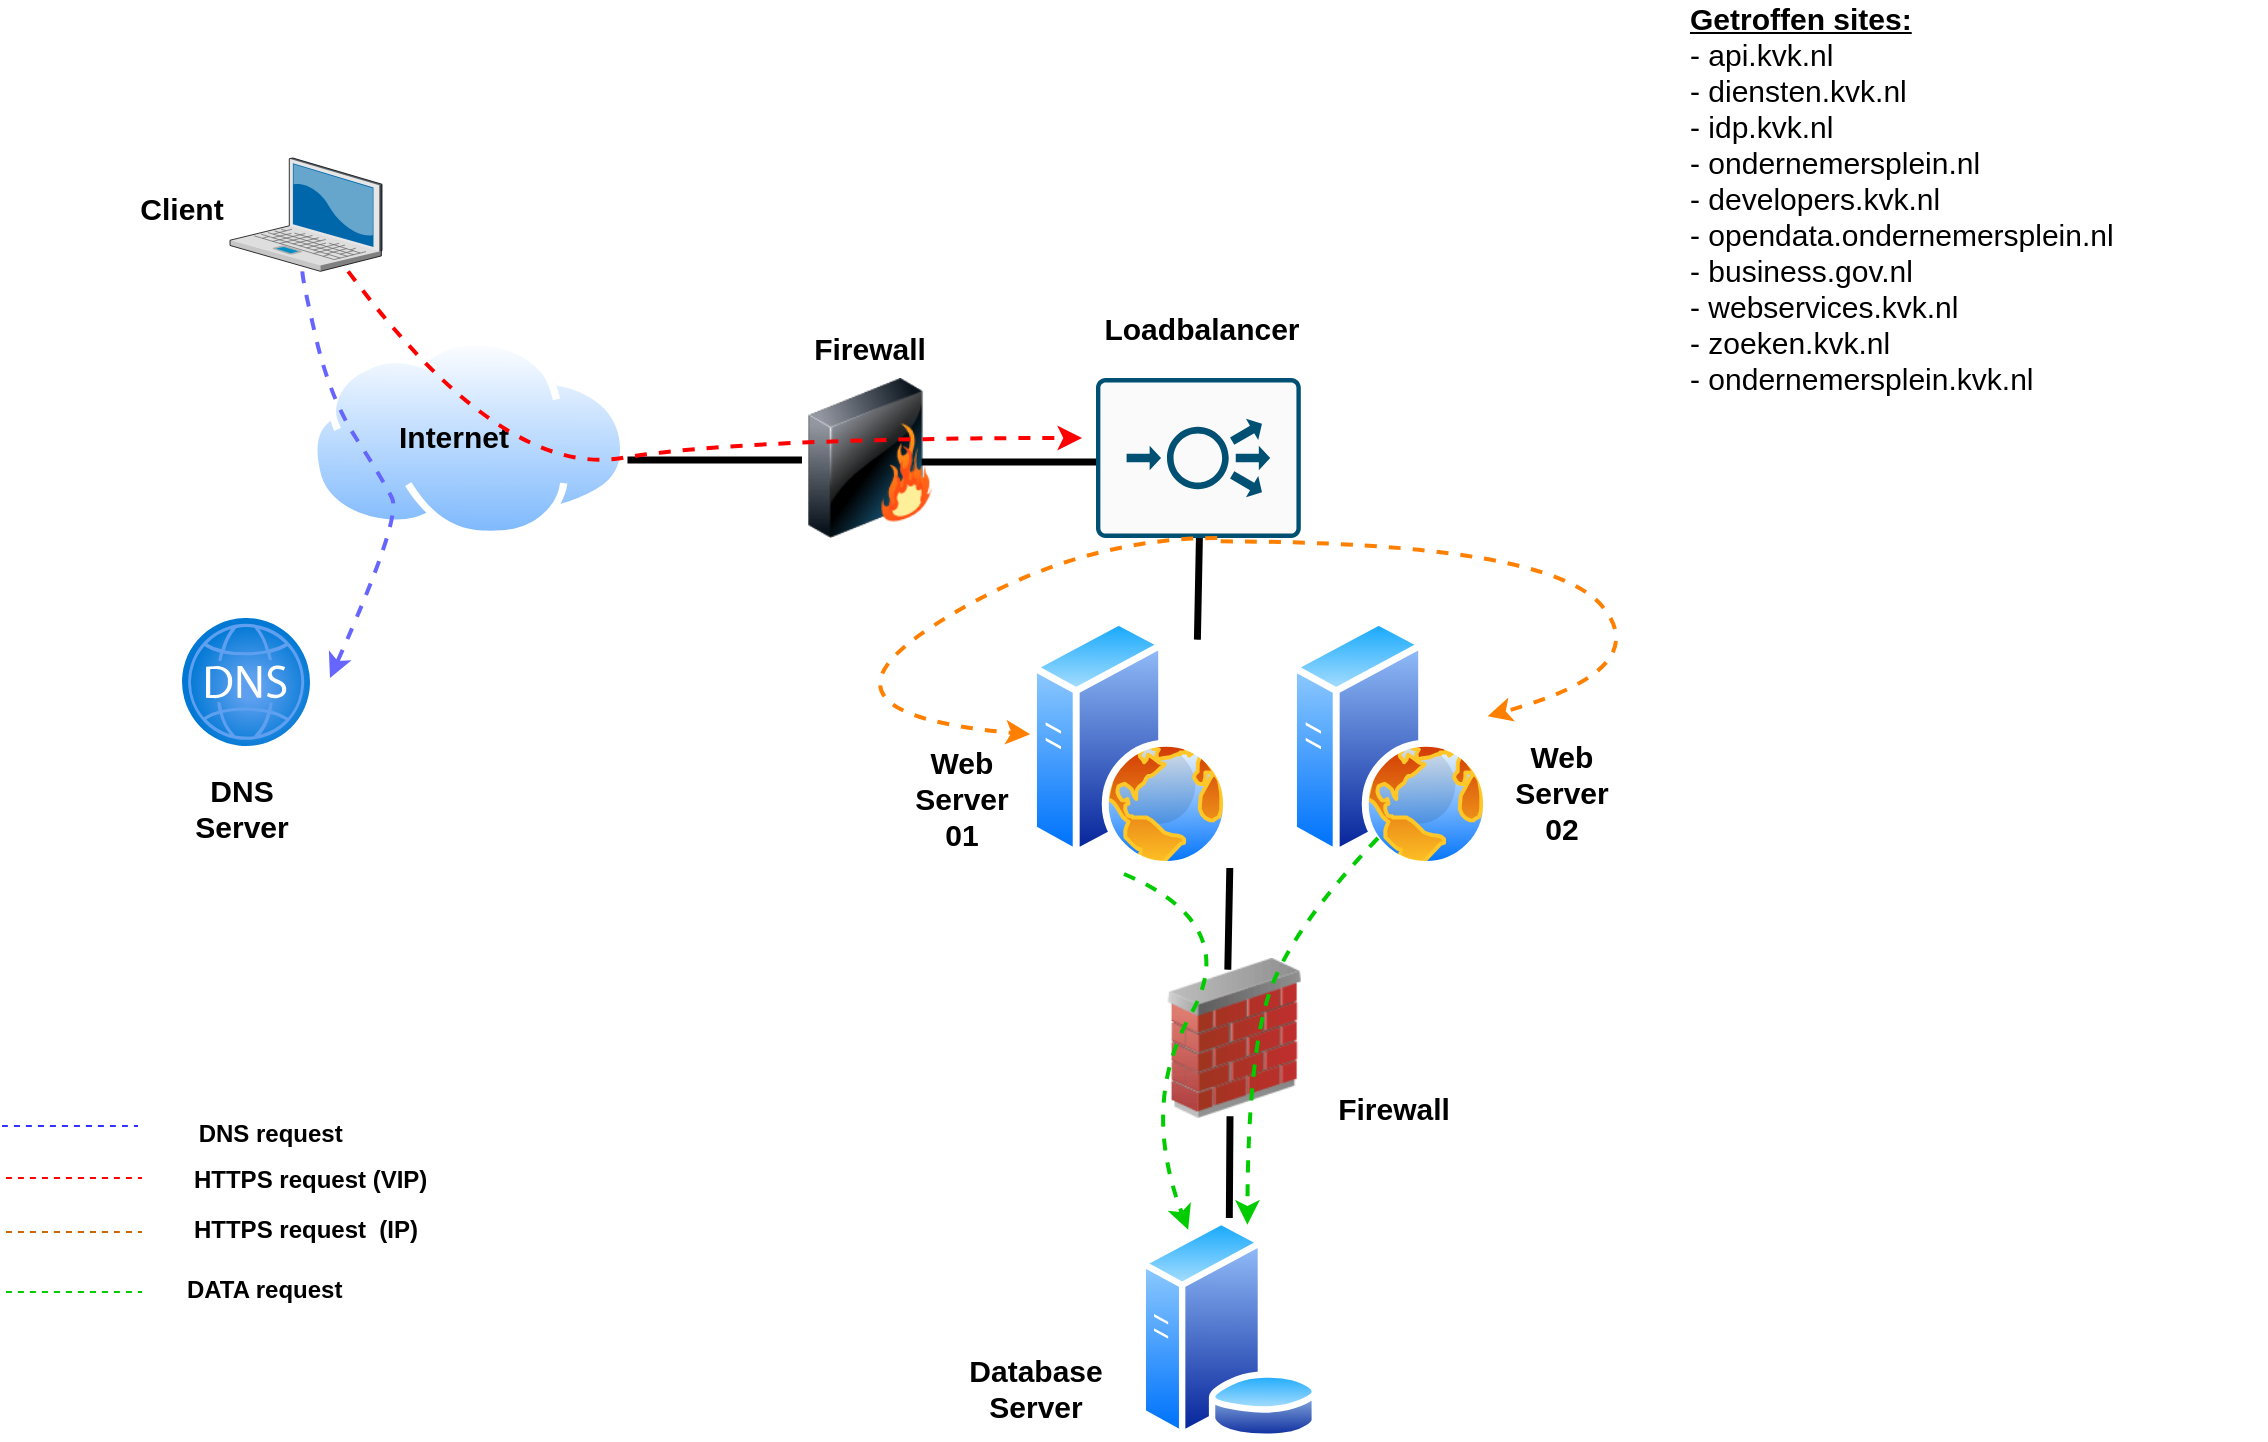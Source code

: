 <mxfile version="21.5.0" type="github">
  <diagram name="Page-1" id="Us0fqu1YKeyyrziJrrgw">
    <mxGraphModel dx="1622" dy="911" grid="0" gridSize="10" guides="1" tooltips="1" connect="1" arrows="1" fold="1" page="1" pageScale="1" pageWidth="1100" pageHeight="850" math="0" shadow="0">
      <root>
        <mxCell id="0" />
        <mxCell id="1" parent="0" />
        <mxCell id="_1RGRzAipZ3QU3GsFdDS-1" value="" style="image;html=1;image=img/lib/clip_art/networking/Firewall_128x128.png" vertex="1" parent="1">
          <mxGeometry x="424" y="200" width="80" height="80" as="geometry" />
        </mxCell>
        <mxCell id="_1RGRzAipZ3QU3GsFdDS-20" style="rounded=0;orthogonalLoop=1;jettySize=auto;html=1;exitX=1;exitY=0.5;exitDx=0;exitDy=0;entryX=0.075;entryY=0.375;entryDx=0;entryDy=0;entryPerimeter=0;shape=link;width=0.476;strokeWidth=2;" edge="1" parent="1">
          <mxGeometry relative="1" as="geometry">
            <mxPoint x="342.73" y="241" as="sourcePoint" />
            <mxPoint x="430" y="241" as="targetPoint" />
          </mxGeometry>
        </mxCell>
        <mxCell id="_1RGRzAipZ3QU3GsFdDS-3" value="" style="image;aspect=fixed;perimeter=ellipsePerimeter;html=1;align=center;shadow=0;dashed=0;spacingTop=3;image=img/lib/active_directory/internet_cloud.svg;strokeWidth=2;" vertex="1" parent="1">
          <mxGeometry x="184" y="180" width="158.73" height="100" as="geometry" />
        </mxCell>
        <mxCell id="_1RGRzAipZ3QU3GsFdDS-4" value="" style="verticalLabelPosition=bottom;sketch=0;aspect=fixed;html=1;verticalAlign=top;strokeColor=none;align=center;outlineConnect=0;shape=mxgraph.citrix.laptop_2;" vertex="1" parent="1">
          <mxGeometry x="144" y="90" width="76" height="56.67" as="geometry" />
        </mxCell>
        <mxCell id="_1RGRzAipZ3QU3GsFdDS-5" value="" style="image;aspect=fixed;html=1;points=[];align=center;fontSize=12;image=img/lib/azure2/networking/DNS_Zones.svg;" vertex="1" parent="1">
          <mxGeometry x="120" y="320" width="64" height="64" as="geometry" />
        </mxCell>
        <mxCell id="_1RGRzAipZ3QU3GsFdDS-6" value="" style="sketch=0;points=[[0.015,0.015,0],[0.985,0.015,0],[0.985,0.985,0],[0.015,0.985,0],[0.25,0,0],[0.5,0,0],[0.75,0,0],[1,0.25,0],[1,0.5,0],[1,0.75,0],[0.75,1,0],[0.5,1,0],[0.25,1,0],[0,0.75,0],[0,0.5,0],[0,0.25,0]];verticalLabelPosition=bottom;html=1;verticalAlign=top;aspect=fixed;align=center;pointerEvents=1;shape=mxgraph.cisco19.rect;prIcon=load_balancer;fillColor=#FAFAFA;strokeColor=#005073;" vertex="1" parent="1">
          <mxGeometry x="577" y="200" width="102.4" height="80" as="geometry" />
        </mxCell>
        <mxCell id="_1RGRzAipZ3QU3GsFdDS-7" value="" style="image;aspect=fixed;perimeter=ellipsePerimeter;html=1;align=center;shadow=0;dashed=0;spacingTop=3;image=img/lib/active_directory/web_server.svg;" vertex="1" parent="1">
          <mxGeometry x="544" y="320" width="100" height="125" as="geometry" />
        </mxCell>
        <mxCell id="_1RGRzAipZ3QU3GsFdDS-8" value="" style="image;aspect=fixed;perimeter=ellipsePerimeter;html=1;align=center;shadow=0;dashed=0;spacingTop=3;image=img/lib/active_directory/web_server.svg;" vertex="1" parent="1">
          <mxGeometry x="674" y="320" width="100" height="125" as="geometry" />
        </mxCell>
        <mxCell id="_1RGRzAipZ3QU3GsFdDS-9" value="" style="image;html=1;image=img/lib/clip_art/networking/Firewall_02_128x128.png" vertex="1" parent="1">
          <mxGeometry x="606.4" y="490" width="80" height="80" as="geometry" />
        </mxCell>
        <mxCell id="_1RGRzAipZ3QU3GsFdDS-10" value="" style="image;aspect=fixed;perimeter=ellipsePerimeter;html=1;align=center;shadow=0;dashed=0;spacingTop=3;image=img/lib/active_directory/database_server.svg;" vertex="1" parent="1">
          <mxGeometry x="597.9" y="620" width="91" height="110.98" as="geometry" />
        </mxCell>
        <mxCell id="_1RGRzAipZ3QU3GsFdDS-11" value="&lt;font style=&quot;font-size: 15px;&quot;&gt;&lt;b&gt;Client&lt;/b&gt;&lt;/font&gt;" style="text;strokeColor=none;align=center;fillColor=none;html=1;verticalAlign=middle;whiteSpace=wrap;rounded=0;" vertex="1" parent="1">
          <mxGeometry x="90" y="100" width="60" height="30" as="geometry" />
        </mxCell>
        <mxCell id="_1RGRzAipZ3QU3GsFdDS-12" value="&lt;font style=&quot;font-size: 15px;&quot;&gt;&lt;b&gt;DNS Server&lt;/b&gt;&lt;/font&gt;" style="text;strokeColor=none;align=center;fillColor=none;html=1;verticalAlign=middle;whiteSpace=wrap;rounded=0;" vertex="1" parent="1">
          <mxGeometry x="120" y="400" width="60" height="30" as="geometry" />
        </mxCell>
        <mxCell id="_1RGRzAipZ3QU3GsFdDS-14" value="&lt;font style=&quot;font-size: 15px;&quot;&gt;&lt;b&gt;Firewall&lt;/b&gt;&lt;/font&gt;" style="text;strokeColor=none;align=center;fillColor=none;html=1;verticalAlign=middle;whiteSpace=wrap;rounded=0;" vertex="1" parent="1">
          <mxGeometry x="434" y="170" width="60" height="30" as="geometry" />
        </mxCell>
        <mxCell id="_1RGRzAipZ3QU3GsFdDS-16" value="&lt;font style=&quot;font-size: 15px;&quot;&gt;&lt;b&gt;Internet&lt;/b&gt;&lt;/font&gt;" style="text;strokeColor=none;align=center;fillColor=none;html=1;verticalAlign=middle;whiteSpace=wrap;rounded=0;" vertex="1" parent="1">
          <mxGeometry x="226" y="214" width="60" height="30" as="geometry" />
        </mxCell>
        <mxCell id="_1RGRzAipZ3QU3GsFdDS-17" value="&lt;font style=&quot;font-size: 15px;&quot;&gt;&lt;b&gt;Database&lt;br&gt;Server&lt;br&gt;&lt;/b&gt;&lt;/font&gt;" style="text;strokeColor=none;align=center;fillColor=none;html=1;verticalAlign=middle;whiteSpace=wrap;rounded=0;" vertex="1" parent="1">
          <mxGeometry x="517" y="690" width="60" height="30" as="geometry" />
        </mxCell>
        <mxCell id="_1RGRzAipZ3QU3GsFdDS-19" value="&lt;font style=&quot;font-size: 15px;&quot;&gt;&lt;b&gt;Loadbalancer&lt;/b&gt;&lt;/font&gt;" style="text;strokeColor=none;align=center;fillColor=none;html=1;verticalAlign=middle;whiteSpace=wrap;rounded=0;" vertex="1" parent="1">
          <mxGeometry x="600" y="160" width="60" height="30" as="geometry" />
        </mxCell>
        <mxCell id="_1RGRzAipZ3QU3GsFdDS-21" style="rounded=0;orthogonalLoop=1;jettySize=auto;html=1;exitX=1;exitY=0.5;exitDx=0;exitDy=0;entryX=0.075;entryY=0.375;entryDx=0;entryDy=0;entryPerimeter=0;shape=link;width=0.476;strokeWidth=2;" edge="1" parent="1">
          <mxGeometry relative="1" as="geometry">
            <mxPoint x="489.73" y="242" as="sourcePoint" />
            <mxPoint x="577" y="242" as="targetPoint" />
          </mxGeometry>
        </mxCell>
        <mxCell id="_1RGRzAipZ3QU3GsFdDS-22" style="rounded=0;orthogonalLoop=1;jettySize=auto;html=1;exitX=1;exitY=0.5;exitDx=0;exitDy=0;shape=link;width=0.476;strokeWidth=2;" edge="1" parent="1" target="_1RGRzAipZ3QU3GsFdDS-10">
          <mxGeometry relative="1" as="geometry">
            <mxPoint x="644" y="569.17" as="sourcePoint" />
            <mxPoint x="731.27" y="569.17" as="targetPoint" />
          </mxGeometry>
        </mxCell>
        <mxCell id="_1RGRzAipZ3QU3GsFdDS-23" value="&lt;font style=&quot;font-size: 15px;&quot;&gt;&lt;b&gt;Firewall&lt;/b&gt;&lt;/font&gt;" style="text;strokeColor=none;align=center;fillColor=none;html=1;verticalAlign=middle;whiteSpace=wrap;rounded=0;" vertex="1" parent="1">
          <mxGeometry x="696.4" y="550" width="60" height="30" as="geometry" />
        </mxCell>
        <mxCell id="_1RGRzAipZ3QU3GsFdDS-24" value="&lt;font style=&quot;font-size: 15px;&quot;&gt;&lt;b&gt;Web&lt;br&gt;Server 01&lt;br&gt;&lt;/b&gt;&lt;/font&gt;" style="text;strokeColor=none;align=center;fillColor=none;html=1;verticalAlign=middle;whiteSpace=wrap;rounded=0;" vertex="1" parent="1">
          <mxGeometry x="480" y="395" width="60" height="30" as="geometry" />
        </mxCell>
        <mxCell id="_1RGRzAipZ3QU3GsFdDS-26" value="&lt;font style=&quot;font-size: 15px;&quot;&gt;&lt;b&gt;Web&lt;br&gt;Server 02&lt;br&gt;&lt;/b&gt;&lt;/font&gt;" style="text;strokeColor=none;align=center;fillColor=none;html=1;verticalAlign=middle;whiteSpace=wrap;rounded=0;" vertex="1" parent="1">
          <mxGeometry x="780" y="392" width="60" height="30" as="geometry" />
        </mxCell>
        <mxCell id="_1RGRzAipZ3QU3GsFdDS-28" value="" style="curved=1;endArrow=classic;html=1;rounded=0;dashed=1;strokeColor=#6666FF;strokeWidth=2;" edge="1" parent="1" source="_1RGRzAipZ3QU3GsFdDS-4">
          <mxGeometry width="50" height="50" relative="1" as="geometry">
            <mxPoint x="144" y="210" as="sourcePoint" />
            <mxPoint x="194" y="350" as="targetPoint" />
            <Array as="points">
              <mxPoint x="180" y="150" />
              <mxPoint x="194" y="210" />
              <mxPoint x="220" y="250" />
              <mxPoint x="230" y="270" />
            </Array>
          </mxGeometry>
        </mxCell>
        <mxCell id="_1RGRzAipZ3QU3GsFdDS-29" value="" style="curved=1;endArrow=classic;html=1;rounded=0;entryX=-0.068;entryY=0.375;entryDx=0;entryDy=0;entryPerimeter=0;strokeColor=#FF0000;dashed=1;strokeWidth=2;" edge="1" parent="1" source="_1RGRzAipZ3QU3GsFdDS-4" target="_1RGRzAipZ3QU3GsFdDS-6">
          <mxGeometry width="50" height="50" relative="1" as="geometry">
            <mxPoint x="430" y="430" as="sourcePoint" />
            <mxPoint x="480" y="380" as="targetPoint" />
            <Array as="points">
              <mxPoint x="280" y="250" />
              <mxPoint x="400" y="230" />
            </Array>
          </mxGeometry>
        </mxCell>
        <mxCell id="_1RGRzAipZ3QU3GsFdDS-30" style="rounded=0;orthogonalLoop=1;jettySize=auto;html=1;exitX=1;exitY=0.5;exitDx=0;exitDy=0;shape=link;width=0.476;strokeWidth=2;" edge="1" parent="1">
          <mxGeometry relative="1" as="geometry">
            <mxPoint x="643.9" y="445" as="sourcePoint" />
            <mxPoint x="642.9" y="495.83" as="targetPoint" />
          </mxGeometry>
        </mxCell>
        <mxCell id="_1RGRzAipZ3QU3GsFdDS-31" style="rounded=0;orthogonalLoop=1;jettySize=auto;html=1;exitX=1;exitY=0.5;exitDx=0;exitDy=0;shape=link;width=0.476;strokeWidth=2;" edge="1" parent="1">
          <mxGeometry relative="1" as="geometry">
            <mxPoint x="628.7" y="280" as="sourcePoint" />
            <mxPoint x="627.7" y="330.83" as="targetPoint" />
          </mxGeometry>
        </mxCell>
        <mxCell id="_1RGRzAipZ3QU3GsFdDS-32" value="" style="curved=1;endArrow=classic;html=1;rounded=0;exitX=0.592;exitY=1;exitDx=0;exitDy=0;exitPerimeter=0;dashed=1;strokeColor=#FF8000;strokeWidth=2;" edge="1" parent="1" source="_1RGRzAipZ3QU3GsFdDS-6" target="_1RGRzAipZ3QU3GsFdDS-7">
          <mxGeometry width="50" height="50" relative="1" as="geometry">
            <mxPoint x="427" y="418" as="sourcePoint" />
            <mxPoint x="387" y="396" as="targetPoint" />
            <Array as="points">
              <mxPoint x="564" y="280" />
              <mxPoint x="427" y="368" />
            </Array>
          </mxGeometry>
        </mxCell>
        <mxCell id="_1RGRzAipZ3QU3GsFdDS-33" value="" style="curved=1;endArrow=classic;html=1;rounded=0;exitX=0.609;exitY=1.021;exitDx=0;exitDy=0;exitPerimeter=0;dashed=1;strokeColor=#FF8000;strokeWidth=2;" edge="1" parent="1" source="_1RGRzAipZ3QU3GsFdDS-6" target="_1RGRzAipZ3QU3GsFdDS-8">
          <mxGeometry width="50" height="50" relative="1" as="geometry">
            <mxPoint x="890.4" y="258" as="sourcePoint" />
            <mxPoint x="796.4" y="356" as="targetPoint" />
            <Array as="points">
              <mxPoint x="803" y="282" />
              <mxPoint x="857" y="346" />
            </Array>
          </mxGeometry>
        </mxCell>
        <mxCell id="_1RGRzAipZ3QU3GsFdDS-34" value="" style="curved=1;endArrow=classic;html=1;rounded=0;exitX=0.592;exitY=1;exitDx=0;exitDy=0;exitPerimeter=0;dashed=1;strokeColor=#00CC00;entryX=0.25;entryY=0;entryDx=0;entryDy=0;strokeWidth=2;" edge="1" parent="1" target="_1RGRzAipZ3QU3GsFdDS-10">
          <mxGeometry width="50" height="50" relative="1" as="geometry">
            <mxPoint x="591" y="448" as="sourcePoint" />
            <mxPoint x="497" y="546" as="targetPoint" />
            <Array as="points">
              <mxPoint x="650" y="473" />
              <mxPoint x="599" y="563" />
            </Array>
          </mxGeometry>
        </mxCell>
        <mxCell id="_1RGRzAipZ3QU3GsFdDS-35" value="" style="curved=1;endArrow=classic;html=1;rounded=0;exitX=0.592;exitY=1;exitDx=0;exitDy=0;exitPerimeter=0;dashed=1;strokeColor=#00CC00;entryX=0.602;entryY=0.03;entryDx=0;entryDy=0;strokeWidth=2;entryPerimeter=0;" edge="1" parent="1" target="_1RGRzAipZ3QU3GsFdDS-10">
          <mxGeometry width="50" height="50" relative="1" as="geometry">
            <mxPoint x="718" y="430" as="sourcePoint" />
            <mxPoint x="750" y="608" as="targetPoint" />
            <Array as="points">
              <mxPoint x="675" y="475" />
              <mxPoint x="653" y="538" />
            </Array>
          </mxGeometry>
        </mxCell>
        <mxCell id="_1RGRzAipZ3QU3GsFdDS-36" value="&lt;div style=&quot;font-size: 15px;&quot;&gt;&lt;span style=&quot;background-color: initial; font-size: 15px;&quot;&gt;&lt;b style=&quot;font-size: 15px;&quot;&gt;&lt;u style=&quot;font-size: 15px;&quot;&gt;Getroffen sites:&lt;/u&gt;&lt;/b&gt;&lt;/span&gt;&lt;/div&gt;&lt;div style=&quot;font-size: 15px;&quot;&gt;&lt;span style=&quot;background-color: initial; font-size: 15px;&quot;&gt;&lt;span style=&quot;font-size: 15px;&quot;&gt;- api.kvk.nl&lt;/span&gt;&lt;/span&gt;&lt;/div&gt;&lt;div style=&quot;font-size: 15px;&quot;&gt;&lt;span style=&quot;background-color: initial; font-size: 15px;&quot;&gt;&lt;span style=&quot;font-size: 15px;&quot;&gt;- diensten.kvk.nl&lt;/span&gt;&lt;/span&gt;&lt;/div&gt;&lt;div style=&quot;font-size: 15px;&quot;&gt;&lt;span style=&quot;background-color: initial; font-size: 15px;&quot;&gt;&lt;span style=&quot;font-size: 15px;&quot;&gt;- idp.kvk.nl&lt;/span&gt;&lt;/span&gt;&lt;/div&gt;&lt;div style=&quot;font-size: 15px;&quot;&gt;&lt;span style=&quot;background-color: initial; font-size: 15px;&quot;&gt;&lt;span style=&quot;font-size: 15px;&quot;&gt;- ondernemersplein.nl&lt;/span&gt;&lt;/span&gt;&lt;/div&gt;&lt;div style=&quot;font-size: 15px;&quot;&gt;&lt;span style=&quot;background-color: initial; font-size: 15px;&quot;&gt;&lt;span style=&quot;font-size: 15px;&quot;&gt;- developers.kvk.nl&lt;/span&gt;&lt;/span&gt;&lt;/div&gt;&lt;div style=&quot;font-size: 15px;&quot;&gt;&lt;span style=&quot;background-color: initial; font-size: 15px;&quot;&gt;&lt;span style=&quot;font-size: 15px;&quot;&gt;- opendata.ondernemersplein.nl&lt;/span&gt;&lt;/span&gt;&lt;/div&gt;&lt;div style=&quot;font-size: 15px;&quot;&gt;&lt;span style=&quot;background-color: initial; font-size: 15px;&quot;&gt;&lt;span style=&quot;font-size: 15px;&quot;&gt;- business.gov.nl&lt;/span&gt;&lt;/span&gt;&lt;/div&gt;&lt;div style=&quot;font-size: 15px;&quot;&gt;&lt;span style=&quot;background-color: initial; font-size: 15px;&quot;&gt;&lt;span style=&quot;font-size: 15px;&quot;&gt;- webservices.kvk.nl&lt;/span&gt;&lt;/span&gt;&lt;/div&gt;&lt;div style=&quot;font-size: 15px;&quot;&gt;&lt;span style=&quot;background-color: initial; font-size: 15px;&quot;&gt;&lt;span style=&quot;font-size: 15px;&quot;&gt;- zoeken.kvk.nl&lt;/span&gt;&lt;/span&gt;&lt;/div&gt;&lt;div style=&quot;font-size: 15px;&quot;&gt;&lt;span style=&quot;background-color: initial; font-size: 15px;&quot;&gt;&lt;span style=&quot;font-size: 15px;&quot;&gt;- ondernemersplein.kvk.nl&lt;/span&gt;&lt;/span&gt;&lt;/div&gt;" style="text;strokeColor=none;align=left;fillColor=none;html=1;verticalAlign=middle;whiteSpace=wrap;rounded=0;fontSize=15;" vertex="1" parent="1">
          <mxGeometry x="872" y="95" width="290" height="30" as="geometry" />
        </mxCell>
        <mxCell id="_1RGRzAipZ3QU3GsFdDS-43" value="" style="group" vertex="1" connectable="0" parent="1">
          <mxGeometry x="30" y="574" width="70" height="83" as="geometry" />
        </mxCell>
        <mxCell id="_1RGRzAipZ3QU3GsFdDS-39" value="" style="endArrow=none;html=1;rounded=0;curved=1;strokeColor=#3333FF;dashed=1;" edge="1" parent="_1RGRzAipZ3QU3GsFdDS-43">
          <mxGeometry width="50" height="50" relative="1" as="geometry">
            <mxPoint as="sourcePoint" />
            <mxPoint x="68" as="targetPoint" />
          </mxGeometry>
        </mxCell>
        <mxCell id="_1RGRzAipZ3QU3GsFdDS-40" value="" style="endArrow=none;html=1;rounded=0;curved=1;strokeColor=#FF0000;dashed=1;" edge="1" parent="_1RGRzAipZ3QU3GsFdDS-43">
          <mxGeometry width="50" height="50" relative="1" as="geometry">
            <mxPoint x="2" y="26" as="sourcePoint" />
            <mxPoint x="70" y="26" as="targetPoint" />
          </mxGeometry>
        </mxCell>
        <mxCell id="_1RGRzAipZ3QU3GsFdDS-41" value="" style="endArrow=none;html=1;rounded=0;curved=1;strokeColor=#CC6600;dashed=1;" edge="1" parent="_1RGRzAipZ3QU3GsFdDS-43">
          <mxGeometry width="50" height="50" relative="1" as="geometry">
            <mxPoint x="2" y="53" as="sourcePoint" />
            <mxPoint x="70" y="53" as="targetPoint" />
          </mxGeometry>
        </mxCell>
        <mxCell id="_1RGRzAipZ3QU3GsFdDS-42" value="" style="endArrow=none;html=1;rounded=0;curved=1;strokeColor=#00CC00;dashed=1;" edge="1" parent="_1RGRzAipZ3QU3GsFdDS-43">
          <mxGeometry width="50" height="50" relative="1" as="geometry">
            <mxPoint x="2" y="83" as="sourcePoint" />
            <mxPoint x="70" y="83" as="targetPoint" />
          </mxGeometry>
        </mxCell>
        <mxCell id="_1RGRzAipZ3QU3GsFdDS-44" value="DNS request&amp;nbsp;" style="text;strokeColor=none;align=center;fillColor=none;html=1;verticalAlign=middle;whiteSpace=wrap;rounded=0;fontStyle=1" vertex="1" parent="1">
          <mxGeometry x="100" y="563" width="132" height="30" as="geometry" />
        </mxCell>
        <mxCell id="_1RGRzAipZ3QU3GsFdDS-45" value="HTTPS request (VIP)&amp;nbsp;" style="text;strokeColor=none;align=center;fillColor=none;html=1;verticalAlign=middle;whiteSpace=wrap;rounded=0;fontStyle=1" vertex="1" parent="1">
          <mxGeometry x="120" y="586" width="132" height="30" as="geometry" />
        </mxCell>
        <mxCell id="_1RGRzAipZ3QU3GsFdDS-46" value="HTTPS request&amp;nbsp; (IP)" style="text;strokeColor=none;align=center;fillColor=none;html=1;verticalAlign=middle;whiteSpace=wrap;rounded=0;fontStyle=1" vertex="1" parent="1">
          <mxGeometry x="116" y="611" width="132" height="30" as="geometry" />
        </mxCell>
        <mxCell id="_1RGRzAipZ3QU3GsFdDS-47" value="DATA request&amp;nbsp;" style="text;strokeColor=none;align=center;fillColor=none;html=1;verticalAlign=middle;whiteSpace=wrap;rounded=0;fontStyle=1" vertex="1" parent="1">
          <mxGeometry x="97" y="641" width="132" height="30" as="geometry" />
        </mxCell>
      </root>
    </mxGraphModel>
  </diagram>
</mxfile>
